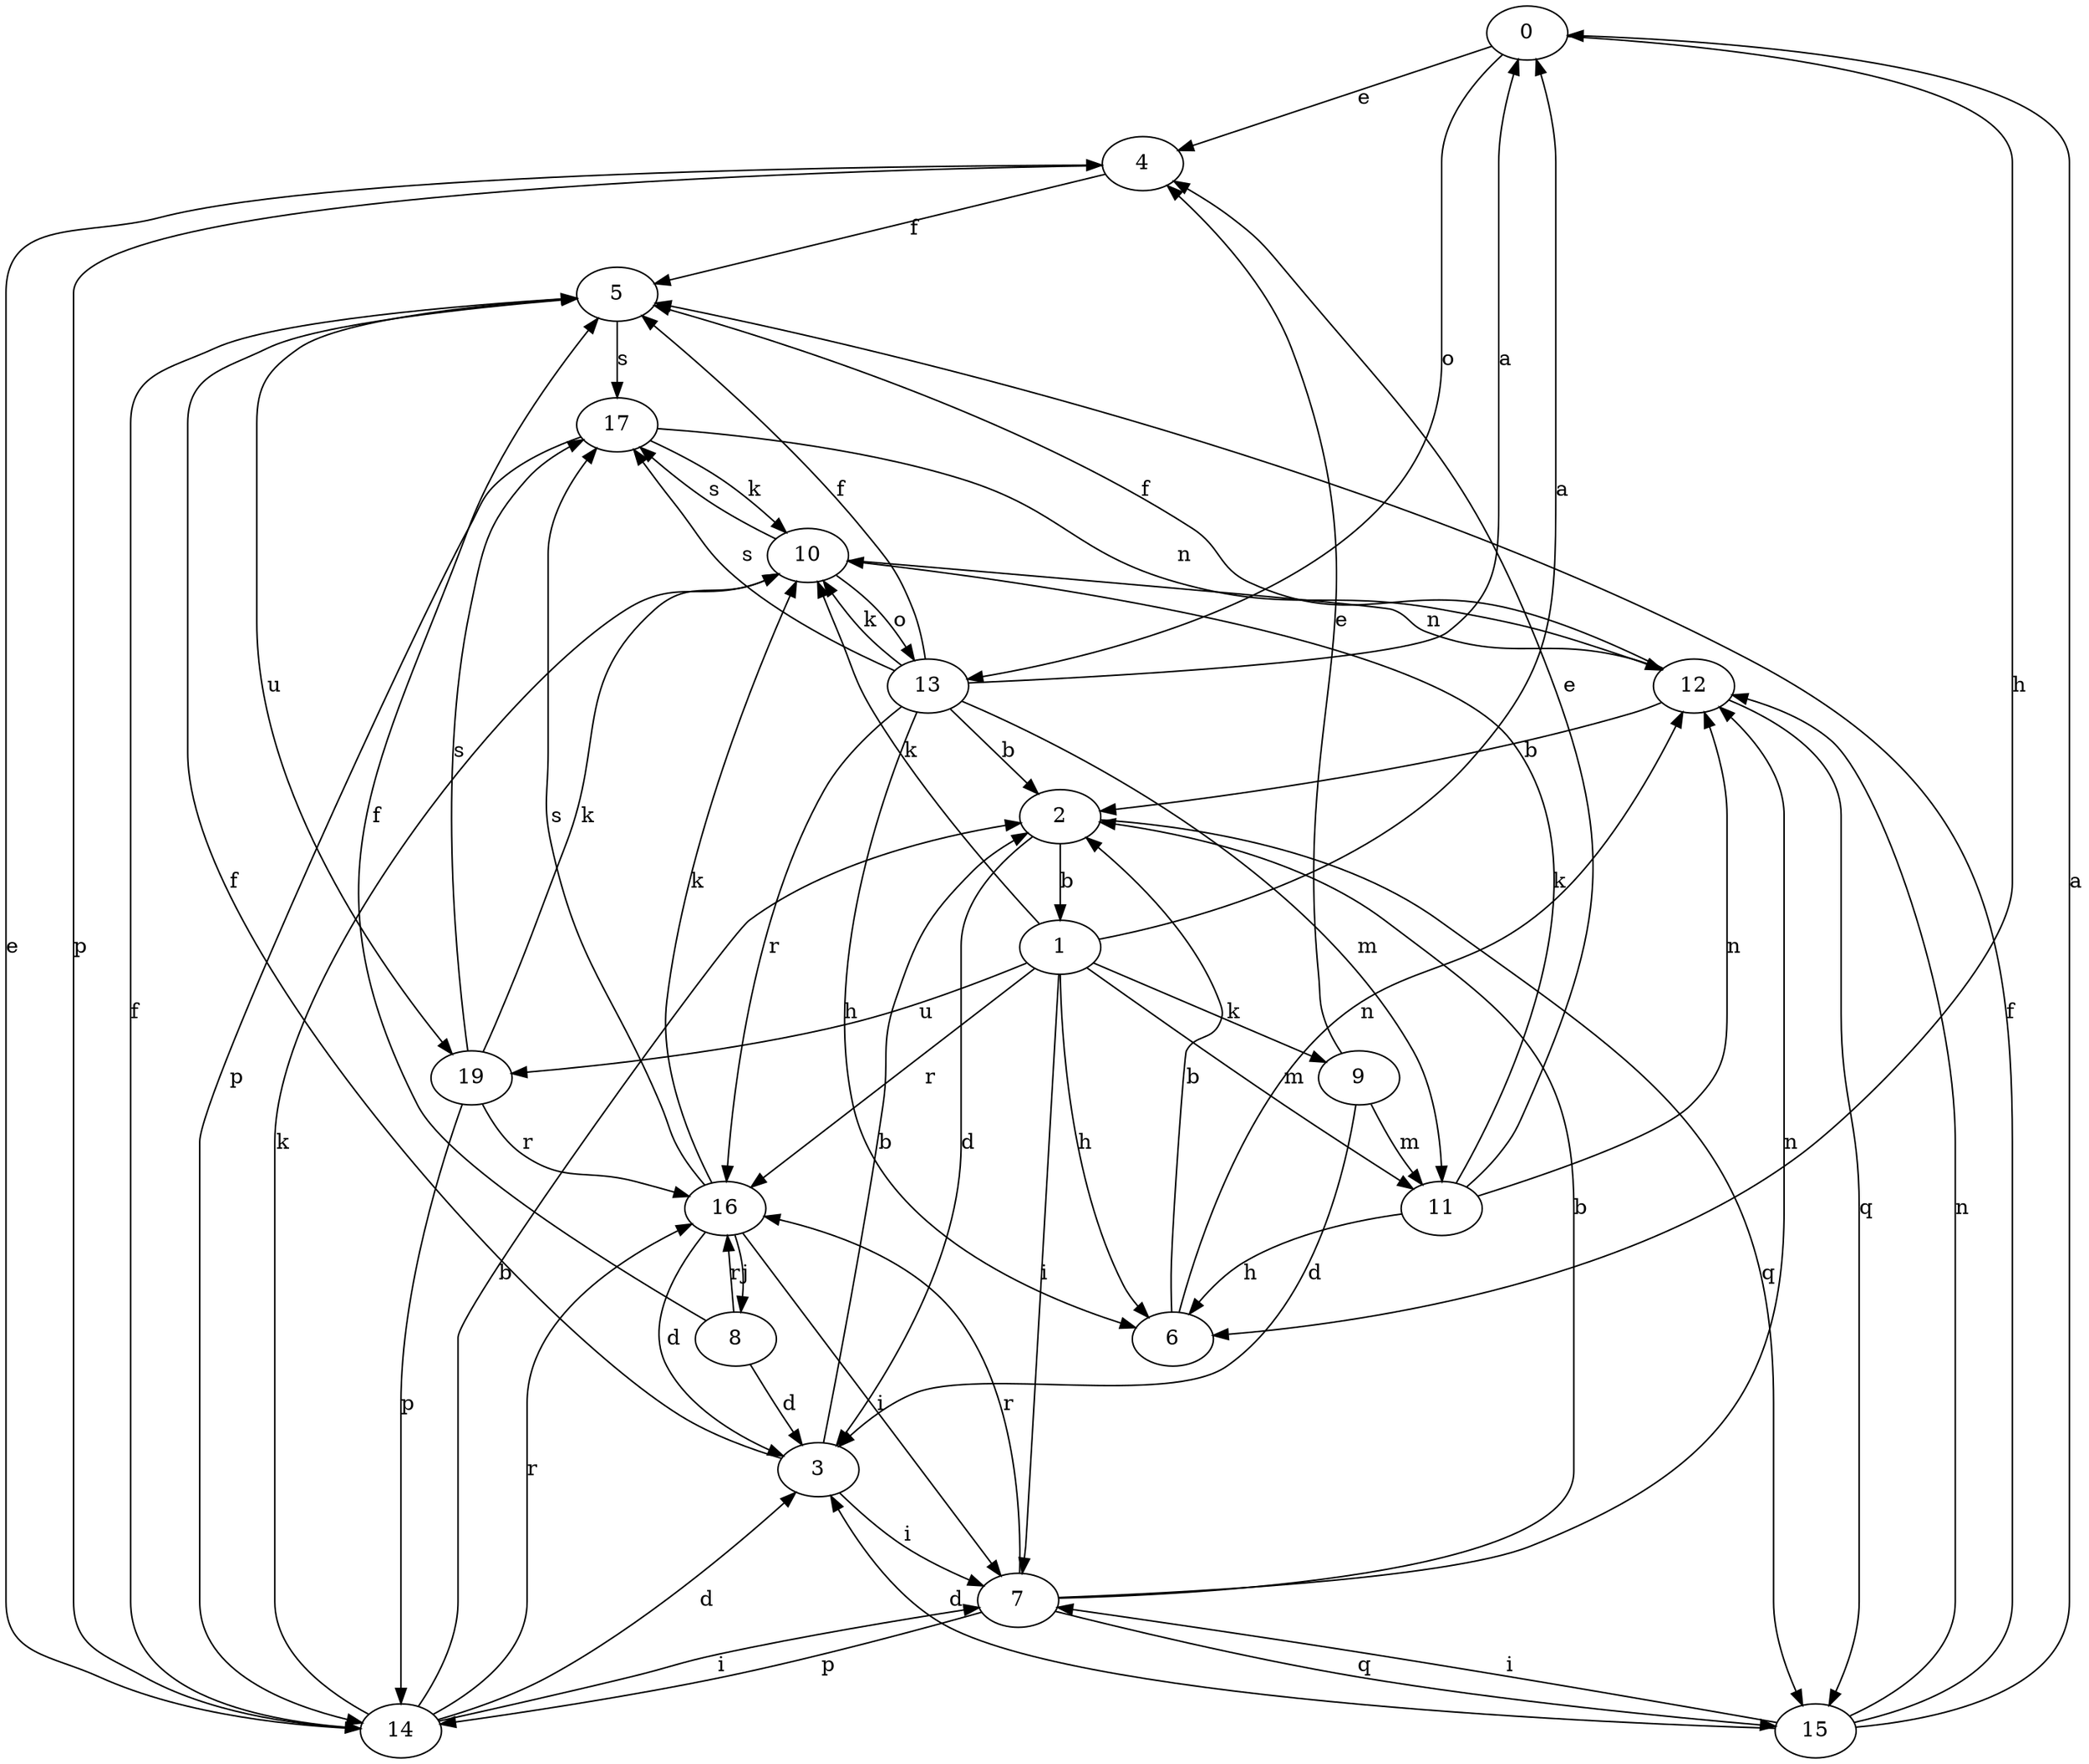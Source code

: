strict digraph  {
0;
1;
2;
3;
4;
5;
6;
7;
8;
9;
10;
11;
12;
13;
14;
15;
16;
17;
19;
0 -> 4  [label=e];
0 -> 6  [label=h];
0 -> 13  [label=o];
1 -> 0  [label=a];
1 -> 6  [label=h];
1 -> 7  [label=i];
1 -> 9  [label=k];
1 -> 10  [label=k];
1 -> 11  [label=m];
1 -> 16  [label=r];
1 -> 19  [label=u];
2 -> 1  [label=b];
2 -> 3  [label=d];
2 -> 15  [label=q];
3 -> 2  [label=b];
3 -> 5  [label=f];
3 -> 7  [label=i];
4 -> 5  [label=f];
4 -> 14  [label=p];
5 -> 17  [label=s];
5 -> 19  [label=u];
6 -> 2  [label=b];
6 -> 12  [label=n];
7 -> 2  [label=b];
7 -> 12  [label=n];
7 -> 14  [label=p];
7 -> 15  [label=q];
7 -> 16  [label=r];
8 -> 3  [label=d];
8 -> 5  [label=f];
8 -> 16  [label=r];
9 -> 3  [label=d];
9 -> 4  [label=e];
9 -> 11  [label=m];
10 -> 12  [label=n];
10 -> 13  [label=o];
10 -> 17  [label=s];
11 -> 4  [label=e];
11 -> 6  [label=h];
11 -> 10  [label=k];
11 -> 12  [label=n];
12 -> 2  [label=b];
12 -> 5  [label=f];
12 -> 15  [label=q];
13 -> 0  [label=a];
13 -> 2  [label=b];
13 -> 5  [label=f];
13 -> 6  [label=h];
13 -> 10  [label=k];
13 -> 11  [label=m];
13 -> 16  [label=r];
13 -> 17  [label=s];
14 -> 2  [label=b];
14 -> 3  [label=d];
14 -> 4  [label=e];
14 -> 5  [label=f];
14 -> 7  [label=i];
14 -> 10  [label=k];
14 -> 16  [label=r];
15 -> 0  [label=a];
15 -> 3  [label=d];
15 -> 5  [label=f];
15 -> 7  [label=i];
15 -> 12  [label=n];
16 -> 3  [label=d];
16 -> 7  [label=i];
16 -> 8  [label=j];
16 -> 10  [label=k];
16 -> 17  [label=s];
17 -> 10  [label=k];
17 -> 12  [label=n];
17 -> 14  [label=p];
19 -> 10  [label=k];
19 -> 14  [label=p];
19 -> 16  [label=r];
19 -> 17  [label=s];
}
